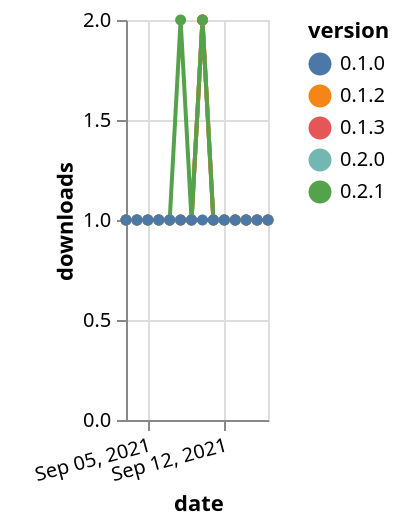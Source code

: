 {"$schema": "https://vega.github.io/schema/vega-lite/v5.json", "description": "A simple bar chart with embedded data.", "data": {"values": [{"date": "2021-09-03", "total": 170, "delta": 1, "version": "0.2.0"}, {"date": "2021-09-04", "total": 171, "delta": 1, "version": "0.2.0"}, {"date": "2021-09-05", "total": 172, "delta": 1, "version": "0.2.0"}, {"date": "2021-09-06", "total": 173, "delta": 1, "version": "0.2.0"}, {"date": "2021-09-07", "total": 174, "delta": 1, "version": "0.2.0"}, {"date": "2021-09-08", "total": 175, "delta": 1, "version": "0.2.0"}, {"date": "2021-09-09", "total": 176, "delta": 1, "version": "0.2.0"}, {"date": "2021-09-10", "total": 178, "delta": 2, "version": "0.2.0"}, {"date": "2021-09-11", "total": 179, "delta": 1, "version": "0.2.0"}, {"date": "2021-09-12", "total": 180, "delta": 1, "version": "0.2.0"}, {"date": "2021-09-13", "total": 181, "delta": 1, "version": "0.2.0"}, {"date": "2021-09-14", "total": 182, "delta": 1, "version": "0.2.0"}, {"date": "2021-09-15", "total": 183, "delta": 1, "version": "0.2.0"}, {"date": "2021-09-16", "total": 184, "delta": 1, "version": "0.2.0"}, {"date": "2021-09-03", "total": 176, "delta": 1, "version": "0.1.3"}, {"date": "2021-09-04", "total": 177, "delta": 1, "version": "0.1.3"}, {"date": "2021-09-05", "total": 178, "delta": 1, "version": "0.1.3"}, {"date": "2021-09-06", "total": 179, "delta": 1, "version": "0.1.3"}, {"date": "2021-09-07", "total": 180, "delta": 1, "version": "0.1.3"}, {"date": "2021-09-08", "total": 181, "delta": 1, "version": "0.1.3"}, {"date": "2021-09-09", "total": 182, "delta": 1, "version": "0.1.3"}, {"date": "2021-09-10", "total": 184, "delta": 2, "version": "0.1.3"}, {"date": "2021-09-11", "total": 185, "delta": 1, "version": "0.1.3"}, {"date": "2021-09-12", "total": 186, "delta": 1, "version": "0.1.3"}, {"date": "2021-09-13", "total": 187, "delta": 1, "version": "0.1.3"}, {"date": "2021-09-14", "total": 188, "delta": 1, "version": "0.1.3"}, {"date": "2021-09-15", "total": 189, "delta": 1, "version": "0.1.3"}, {"date": "2021-09-16", "total": 190, "delta": 1, "version": "0.1.3"}, {"date": "2021-09-03", "total": 248, "delta": 1, "version": "0.1.2"}, {"date": "2021-09-04", "total": 249, "delta": 1, "version": "0.1.2"}, {"date": "2021-09-05", "total": 250, "delta": 1, "version": "0.1.2"}, {"date": "2021-09-06", "total": 251, "delta": 1, "version": "0.1.2"}, {"date": "2021-09-07", "total": 252, "delta": 1, "version": "0.1.2"}, {"date": "2021-09-08", "total": 253, "delta": 1, "version": "0.1.2"}, {"date": "2021-09-09", "total": 254, "delta": 1, "version": "0.1.2"}, {"date": "2021-09-10", "total": 256, "delta": 2, "version": "0.1.2"}, {"date": "2021-09-11", "total": 257, "delta": 1, "version": "0.1.2"}, {"date": "2021-09-12", "total": 258, "delta": 1, "version": "0.1.2"}, {"date": "2021-09-13", "total": 259, "delta": 1, "version": "0.1.2"}, {"date": "2021-09-14", "total": 260, "delta": 1, "version": "0.1.2"}, {"date": "2021-09-15", "total": 261, "delta": 1, "version": "0.1.2"}, {"date": "2021-09-16", "total": 262, "delta": 1, "version": "0.1.2"}, {"date": "2021-09-03", "total": 137, "delta": 1, "version": "0.2.1"}, {"date": "2021-09-04", "total": 138, "delta": 1, "version": "0.2.1"}, {"date": "2021-09-05", "total": 139, "delta": 1, "version": "0.2.1"}, {"date": "2021-09-06", "total": 140, "delta": 1, "version": "0.2.1"}, {"date": "2021-09-07", "total": 141, "delta": 1, "version": "0.2.1"}, {"date": "2021-09-08", "total": 143, "delta": 2, "version": "0.2.1"}, {"date": "2021-09-09", "total": 144, "delta": 1, "version": "0.2.1"}, {"date": "2021-09-10", "total": 146, "delta": 2, "version": "0.2.1"}, {"date": "2021-09-11", "total": 147, "delta": 1, "version": "0.2.1"}, {"date": "2021-09-12", "total": 148, "delta": 1, "version": "0.2.1"}, {"date": "2021-09-13", "total": 149, "delta": 1, "version": "0.2.1"}, {"date": "2021-09-14", "total": 150, "delta": 1, "version": "0.2.1"}, {"date": "2021-09-15", "total": 151, "delta": 1, "version": "0.2.1"}, {"date": "2021-09-16", "total": 152, "delta": 1, "version": "0.2.1"}, {"date": "2021-09-03", "total": 231, "delta": 1, "version": "0.1.0"}, {"date": "2021-09-04", "total": 232, "delta": 1, "version": "0.1.0"}, {"date": "2021-09-05", "total": 233, "delta": 1, "version": "0.1.0"}, {"date": "2021-09-06", "total": 234, "delta": 1, "version": "0.1.0"}, {"date": "2021-09-07", "total": 235, "delta": 1, "version": "0.1.0"}, {"date": "2021-09-08", "total": 236, "delta": 1, "version": "0.1.0"}, {"date": "2021-09-09", "total": 237, "delta": 1, "version": "0.1.0"}, {"date": "2021-09-10", "total": 238, "delta": 1, "version": "0.1.0"}, {"date": "2021-09-11", "total": 239, "delta": 1, "version": "0.1.0"}, {"date": "2021-09-12", "total": 240, "delta": 1, "version": "0.1.0"}, {"date": "2021-09-13", "total": 241, "delta": 1, "version": "0.1.0"}, {"date": "2021-09-14", "total": 242, "delta": 1, "version": "0.1.0"}, {"date": "2021-09-15", "total": 243, "delta": 1, "version": "0.1.0"}, {"date": "2021-09-16", "total": 244, "delta": 1, "version": "0.1.0"}]}, "width": "container", "mark": {"type": "line", "point": {"filled": true}}, "encoding": {"x": {"field": "date", "type": "temporal", "timeUnit": "yearmonthdate", "title": "date", "axis": {"labelAngle": -15}}, "y": {"field": "delta", "type": "quantitative", "title": "downloads"}, "color": {"field": "version", "type": "nominal"}, "tooltip": {"field": "delta"}}}